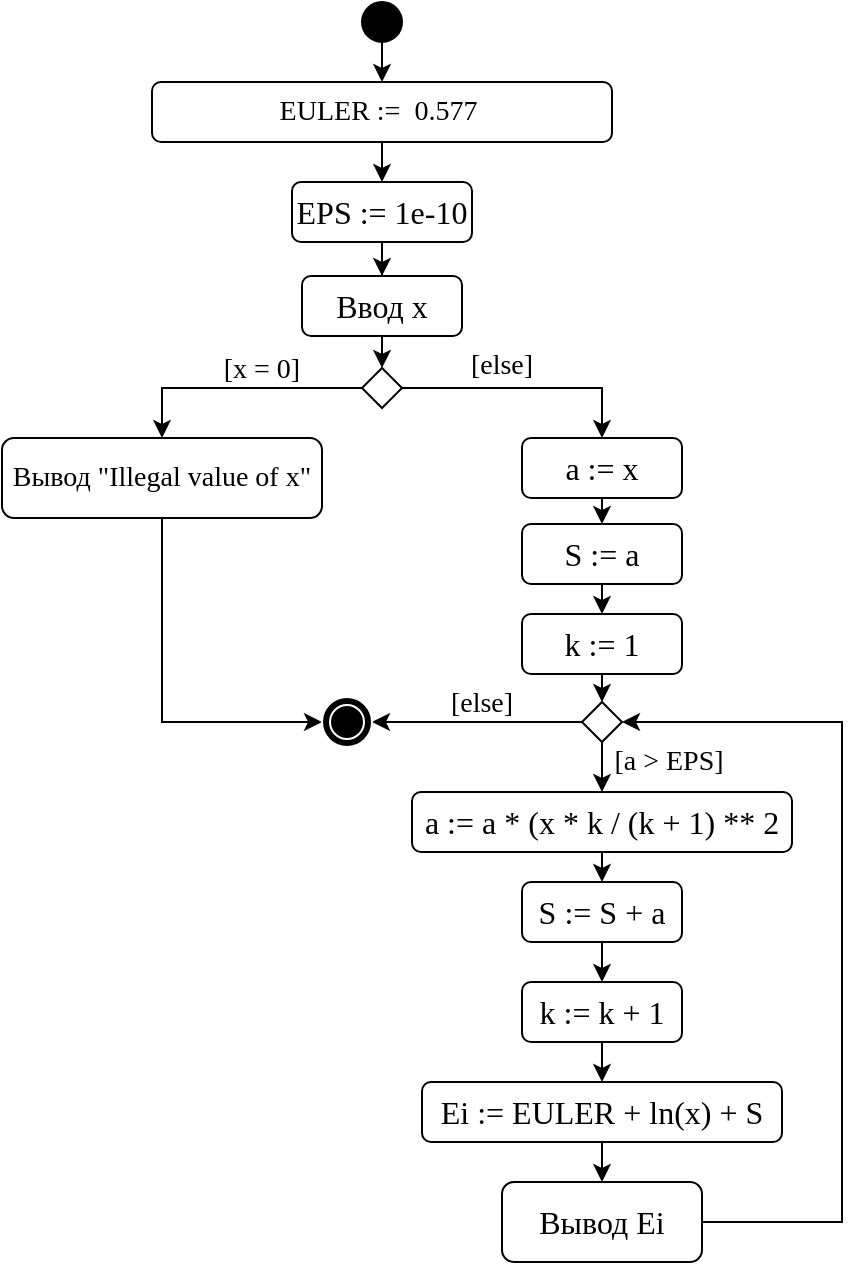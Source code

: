 <mxfile version="22.1.3" type="device">
  <diagram name="Страница — 1" id="kGS5p52gltEQwVSdvfng">
    <mxGraphModel dx="1185" dy="658" grid="1" gridSize="10" guides="1" tooltips="1" connect="1" arrows="1" fold="1" page="1" pageScale="1" pageWidth="827" pageHeight="1169" math="0" shadow="0">
      <root>
        <mxCell id="0" />
        <mxCell id="1" parent="0" />
        <mxCell id="73d8M0AsHRJj5ya_0dzr-1" style="edgeStyle=orthogonalEdgeStyle;rounded=0;orthogonalLoop=1;jettySize=auto;html=1;exitX=0.5;exitY=1;exitDx=0;exitDy=0;entryX=0.5;entryY=0;entryDx=0;entryDy=0;" edge="1" parent="1" source="73d8M0AsHRJj5ya_0dzr-2" target="73d8M0AsHRJj5ya_0dzr-4">
          <mxGeometry relative="1" as="geometry" />
        </mxCell>
        <mxCell id="73d8M0AsHRJj5ya_0dzr-2" value="" style="ellipse;whiteSpace=wrap;html=1;aspect=fixed;fillColor=#000000;" vertex="1" parent="1">
          <mxGeometry x="390" y="190" width="20" height="20" as="geometry" />
        </mxCell>
        <mxCell id="73d8M0AsHRJj5ya_0dzr-9" style="edgeStyle=orthogonalEdgeStyle;rounded=0;orthogonalLoop=1;jettySize=auto;html=1;exitX=0.5;exitY=1;exitDx=0;exitDy=0;entryX=0.5;entryY=0;entryDx=0;entryDy=0;" edge="1" parent="1" source="73d8M0AsHRJj5ya_0dzr-4" target="73d8M0AsHRJj5ya_0dzr-7">
          <mxGeometry relative="1" as="geometry" />
        </mxCell>
        <mxCell id="73d8M0AsHRJj5ya_0dzr-4" value="&lt;font style=&quot;font-size: 14px;&quot; face=&quot;Times New Roman&quot;&gt;&lt;span style=&quot;&quot;&gt;EULER :=&amp;nbsp;&lt;/span&gt; 0.577&amp;nbsp;&lt;/font&gt;" style="rounded=1;whiteSpace=wrap;html=1;" vertex="1" parent="1">
          <mxGeometry x="285" y="230" width="230" height="30" as="geometry" />
        </mxCell>
        <mxCell id="73d8M0AsHRJj5ya_0dzr-18" style="edgeStyle=orthogonalEdgeStyle;rounded=0;orthogonalLoop=1;jettySize=auto;html=1;exitX=0;exitY=0.5;exitDx=0;exitDy=0;entryX=0.5;entryY=0;entryDx=0;entryDy=0;" edge="1" parent="1" source="73d8M0AsHRJj5ya_0dzr-5" target="73d8M0AsHRJj5ya_0dzr-14">
          <mxGeometry relative="1" as="geometry" />
        </mxCell>
        <mxCell id="73d8M0AsHRJj5ya_0dzr-19" value="" style="edgeStyle=orthogonalEdgeStyle;rounded=0;orthogonalLoop=1;jettySize=auto;html=1;" edge="1" parent="1" source="73d8M0AsHRJj5ya_0dzr-5" target="73d8M0AsHRJj5ya_0dzr-15">
          <mxGeometry relative="1" as="geometry" />
        </mxCell>
        <mxCell id="73d8M0AsHRJj5ya_0dzr-5" value="" style="rhombus;whiteSpace=wrap;html=1;" vertex="1" parent="1">
          <mxGeometry x="390" y="373" width="20" height="20" as="geometry" />
        </mxCell>
        <mxCell id="73d8M0AsHRJj5ya_0dzr-12" style="edgeStyle=orthogonalEdgeStyle;rounded=0;orthogonalLoop=1;jettySize=auto;html=1;exitX=0.5;exitY=1;exitDx=0;exitDy=0;" edge="1" parent="1" source="73d8M0AsHRJj5ya_0dzr-7" target="73d8M0AsHRJj5ya_0dzr-11">
          <mxGeometry relative="1" as="geometry" />
        </mxCell>
        <mxCell id="73d8M0AsHRJj5ya_0dzr-7" value="&lt;font face=&quot;Times New Roman&quot;&gt;&lt;span style=&quot;font-size: 16px;&quot;&gt;EPS := 1e-10&lt;/span&gt;&lt;/font&gt;" style="rounded=1;whiteSpace=wrap;html=1;" vertex="1" parent="1">
          <mxGeometry x="355" y="280" width="90" height="30" as="geometry" />
        </mxCell>
        <mxCell id="73d8M0AsHRJj5ya_0dzr-13" style="edgeStyle=orthogonalEdgeStyle;rounded=0;orthogonalLoop=1;jettySize=auto;html=1;exitX=0.5;exitY=1;exitDx=0;exitDy=0;entryX=0.5;entryY=0;entryDx=0;entryDy=0;" edge="1" parent="1" source="73d8M0AsHRJj5ya_0dzr-11" target="73d8M0AsHRJj5ya_0dzr-5">
          <mxGeometry relative="1" as="geometry" />
        </mxCell>
        <mxCell id="73d8M0AsHRJj5ya_0dzr-11" value="&lt;font style=&quot;font-size: 16px;&quot; face=&quot;Times New Roman&quot;&gt;Ввод x&lt;/font&gt;" style="rounded=1;whiteSpace=wrap;html=1;" vertex="1" parent="1">
          <mxGeometry x="360" y="327" width="80" height="30" as="geometry" />
        </mxCell>
        <mxCell id="73d8M0AsHRJj5ya_0dzr-42" style="edgeStyle=orthogonalEdgeStyle;rounded=0;orthogonalLoop=1;jettySize=auto;html=1;exitX=0.5;exitY=1;exitDx=0;exitDy=0;entryX=0.5;entryY=1;entryDx=0;entryDy=0;" edge="1" parent="1" source="73d8M0AsHRJj5ya_0dzr-14" target="73d8M0AsHRJj5ya_0dzr-30">
          <mxGeometry relative="1" as="geometry" />
        </mxCell>
        <mxCell id="73d8M0AsHRJj5ya_0dzr-14" value="&lt;font style=&quot;font-size: 14px;&quot; face=&quot;Times New Roman&quot;&gt;&lt;font style=&quot;font-size: 14px;&quot;&gt;Вывод &quot;&lt;/font&gt;Illegal value of x&lt;font style=&quot;font-size: 14px;&quot;&gt;&quot;&lt;/font&gt;&lt;/font&gt;" style="rounded=1;whiteSpace=wrap;html=1;" vertex="1" parent="1">
          <mxGeometry x="210" y="408" width="160" height="40" as="geometry" />
        </mxCell>
        <mxCell id="73d8M0AsHRJj5ya_0dzr-20" style="edgeStyle=orthogonalEdgeStyle;rounded=0;orthogonalLoop=1;jettySize=auto;html=1;exitX=0.5;exitY=1;exitDx=0;exitDy=0;entryX=0.5;entryY=0;entryDx=0;entryDy=0;" edge="1" parent="1" source="73d8M0AsHRJj5ya_0dzr-15" target="73d8M0AsHRJj5ya_0dzr-16">
          <mxGeometry relative="1" as="geometry" />
        </mxCell>
        <mxCell id="73d8M0AsHRJj5ya_0dzr-15" value="&lt;font face=&quot;Times New Roman&quot;&gt;&lt;span style=&quot;font-size: 16px;&quot;&gt;a := x&lt;/span&gt;&lt;/font&gt;" style="rounded=1;whiteSpace=wrap;html=1;" vertex="1" parent="1">
          <mxGeometry x="470" y="408" width="80" height="30" as="geometry" />
        </mxCell>
        <mxCell id="73d8M0AsHRJj5ya_0dzr-21" style="edgeStyle=orthogonalEdgeStyle;rounded=0;orthogonalLoop=1;jettySize=auto;html=1;exitX=0.5;exitY=1;exitDx=0;exitDy=0;entryX=0.5;entryY=0;entryDx=0;entryDy=0;" edge="1" parent="1" source="73d8M0AsHRJj5ya_0dzr-16" target="73d8M0AsHRJj5ya_0dzr-17">
          <mxGeometry relative="1" as="geometry" />
        </mxCell>
        <mxCell id="73d8M0AsHRJj5ya_0dzr-16" value="&lt;font face=&quot;Times New Roman&quot;&gt;&lt;span style=&quot;font-size: 16px;&quot;&gt;S := a&lt;/span&gt;&lt;/font&gt;" style="rounded=1;whiteSpace=wrap;html=1;" vertex="1" parent="1">
          <mxGeometry x="470" y="451" width="80" height="30" as="geometry" />
        </mxCell>
        <mxCell id="73d8M0AsHRJj5ya_0dzr-32" style="edgeStyle=orthogonalEdgeStyle;rounded=0;orthogonalLoop=1;jettySize=auto;html=1;exitX=0.5;exitY=1;exitDx=0;exitDy=0;entryX=0.5;entryY=0;entryDx=0;entryDy=0;" edge="1" parent="1" source="73d8M0AsHRJj5ya_0dzr-17" target="73d8M0AsHRJj5ya_0dzr-22">
          <mxGeometry relative="1" as="geometry" />
        </mxCell>
        <mxCell id="73d8M0AsHRJj5ya_0dzr-17" value="&lt;font face=&quot;Times New Roman&quot;&gt;&lt;span style=&quot;font-size: 16px;&quot;&gt;k := 1&lt;/span&gt;&lt;/font&gt;" style="rounded=1;whiteSpace=wrap;html=1;" vertex="1" parent="1">
          <mxGeometry x="470" y="496" width="80" height="30" as="geometry" />
        </mxCell>
        <mxCell id="73d8M0AsHRJj5ya_0dzr-43" style="edgeStyle=orthogonalEdgeStyle;rounded=0;orthogonalLoop=1;jettySize=auto;html=1;exitX=0;exitY=0.5;exitDx=0;exitDy=0;entryX=0.5;entryY=0;entryDx=0;entryDy=0;" edge="1" parent="1" source="73d8M0AsHRJj5ya_0dzr-22" target="73d8M0AsHRJj5ya_0dzr-30">
          <mxGeometry relative="1" as="geometry" />
        </mxCell>
        <mxCell id="73d8M0AsHRJj5ya_0dzr-22" value="" style="rhombus;whiteSpace=wrap;html=1;" vertex="1" parent="1">
          <mxGeometry x="500" y="540" width="20" height="20" as="geometry" />
        </mxCell>
        <mxCell id="73d8M0AsHRJj5ya_0dzr-34" style="edgeStyle=orthogonalEdgeStyle;rounded=0;orthogonalLoop=1;jettySize=auto;html=1;exitX=0.5;exitY=1;exitDx=0;exitDy=0;entryX=0.5;entryY=0;entryDx=0;entryDy=0;" edge="1" parent="1" source="73d8M0AsHRJj5ya_0dzr-23" target="73d8M0AsHRJj5ya_0dzr-24">
          <mxGeometry relative="1" as="geometry" />
        </mxCell>
        <mxCell id="73d8M0AsHRJj5ya_0dzr-23" value="&lt;font face=&quot;Times New Roman&quot;&gt;&lt;span style=&quot;font-size: 16px;&quot;&gt;a := a * (x * k / (k + 1) ** 2&lt;/span&gt;&lt;/font&gt;" style="rounded=1;whiteSpace=wrap;html=1;" vertex="1" parent="1">
          <mxGeometry x="415" y="585" width="190" height="30" as="geometry" />
        </mxCell>
        <mxCell id="73d8M0AsHRJj5ya_0dzr-35" style="edgeStyle=orthogonalEdgeStyle;rounded=0;orthogonalLoop=1;jettySize=auto;html=1;exitX=0.5;exitY=1;exitDx=0;exitDy=0;entryX=0.5;entryY=0;entryDx=0;entryDy=0;" edge="1" parent="1" source="73d8M0AsHRJj5ya_0dzr-24" target="73d8M0AsHRJj5ya_0dzr-25">
          <mxGeometry relative="1" as="geometry" />
        </mxCell>
        <mxCell id="73d8M0AsHRJj5ya_0dzr-24" value="&lt;font face=&quot;Times New Roman&quot;&gt;&lt;span style=&quot;font-size: 16px;&quot;&gt;S := S + a&lt;/span&gt;&lt;/font&gt;" style="rounded=1;whiteSpace=wrap;html=1;" vertex="1" parent="1">
          <mxGeometry x="470" y="630" width="80" height="30" as="geometry" />
        </mxCell>
        <mxCell id="73d8M0AsHRJj5ya_0dzr-36" style="edgeStyle=orthogonalEdgeStyle;rounded=0;orthogonalLoop=1;jettySize=auto;html=1;exitX=0.5;exitY=1;exitDx=0;exitDy=0;entryX=0.5;entryY=0;entryDx=0;entryDy=0;" edge="1" parent="1" source="73d8M0AsHRJj5ya_0dzr-25" target="73d8M0AsHRJj5ya_0dzr-28">
          <mxGeometry relative="1" as="geometry" />
        </mxCell>
        <mxCell id="73d8M0AsHRJj5ya_0dzr-25" value="&lt;font face=&quot;Times New Roman&quot;&gt;&lt;span style=&quot;font-size: 16px;&quot;&gt;k := k + 1&lt;/span&gt;&lt;/font&gt;" style="rounded=1;whiteSpace=wrap;html=1;" vertex="1" parent="1">
          <mxGeometry x="470" y="680" width="80" height="30" as="geometry" />
        </mxCell>
        <mxCell id="73d8M0AsHRJj5ya_0dzr-39" style="edgeStyle=orthogonalEdgeStyle;rounded=0;orthogonalLoop=1;jettySize=auto;html=1;exitX=1;exitY=0.5;exitDx=0;exitDy=0;entryX=1;entryY=0.5;entryDx=0;entryDy=0;" edge="1" parent="1" source="73d8M0AsHRJj5ya_0dzr-26" target="73d8M0AsHRJj5ya_0dzr-22">
          <mxGeometry relative="1" as="geometry">
            <Array as="points">
              <mxPoint x="630" y="800" />
              <mxPoint x="630" y="550" />
            </Array>
          </mxGeometry>
        </mxCell>
        <mxCell id="73d8M0AsHRJj5ya_0dzr-26" value="&lt;font style=&quot;font-size: 16px;&quot; face=&quot;Times New Roman&quot;&gt;Вывод Ei&lt;/font&gt;" style="rounded=1;whiteSpace=wrap;html=1;" vertex="1" parent="1">
          <mxGeometry x="460" y="780" width="100" height="40" as="geometry" />
        </mxCell>
        <mxCell id="73d8M0AsHRJj5ya_0dzr-37" style="edgeStyle=orthogonalEdgeStyle;rounded=0;orthogonalLoop=1;jettySize=auto;html=1;exitX=0.5;exitY=1;exitDx=0;exitDy=0;entryX=0.5;entryY=0;entryDx=0;entryDy=0;" edge="1" parent="1" source="73d8M0AsHRJj5ya_0dzr-28" target="73d8M0AsHRJj5ya_0dzr-26">
          <mxGeometry relative="1" as="geometry" />
        </mxCell>
        <mxCell id="73d8M0AsHRJj5ya_0dzr-28" value="&lt;font face=&quot;Times New Roman&quot;&gt;&lt;span style=&quot;font-size: 16px;&quot;&gt;Ei := EULER + ln(x) + S&lt;/span&gt;&lt;/font&gt;" style="rounded=1;whiteSpace=wrap;html=1;" vertex="1" parent="1">
          <mxGeometry x="420" y="730" width="180" height="30" as="geometry" />
        </mxCell>
        <mxCell id="73d8M0AsHRJj5ya_0dzr-30" value="" style="ellipse;shape=doubleEllipse;whiteSpace=wrap;html=1;aspect=fixed;fillColor=#000000;strokeColor=#ffffff;direction=south;" vertex="1" parent="1">
          <mxGeometry x="370" y="537.5" width="25" height="25" as="geometry" />
        </mxCell>
        <mxCell id="73d8M0AsHRJj5ya_0dzr-33" style="edgeStyle=orthogonalEdgeStyle;rounded=0;orthogonalLoop=1;jettySize=auto;html=1;exitX=0.5;exitY=1;exitDx=0;exitDy=0;entryX=0.5;entryY=0;entryDx=0;entryDy=0;" edge="1" parent="1" source="73d8M0AsHRJj5ya_0dzr-22" target="73d8M0AsHRJj5ya_0dzr-23">
          <mxGeometry relative="1" as="geometry" />
        </mxCell>
        <mxCell id="73d8M0AsHRJj5ya_0dzr-44" value="&lt;font style=&quot;font-size: 14px;&quot; face=&quot;Times New Roman&quot;&gt;[x = 0]&lt;/font&gt;" style="text;html=1;strokeColor=none;fillColor=none;align=center;verticalAlign=middle;whiteSpace=wrap;rounded=0;" vertex="1" parent="1">
          <mxGeometry x="310" y="359" width="60" height="30" as="geometry" />
        </mxCell>
        <mxCell id="73d8M0AsHRJj5ya_0dzr-45" value="&lt;font style=&quot;font-size: 14px;&quot; face=&quot;Times New Roman&quot;&gt;[else]&lt;/font&gt;" style="text;html=1;strokeColor=none;fillColor=none;align=center;verticalAlign=middle;whiteSpace=wrap;rounded=0;" vertex="1" parent="1">
          <mxGeometry x="430" y="357" width="60" height="30" as="geometry" />
        </mxCell>
        <mxCell id="73d8M0AsHRJj5ya_0dzr-46" value="&lt;font style=&quot;font-size: 14px;&quot; face=&quot;Times New Roman&quot;&gt;[else]&lt;/font&gt;" style="text;html=1;strokeColor=none;fillColor=none;align=center;verticalAlign=middle;whiteSpace=wrap;rounded=0;" vertex="1" parent="1">
          <mxGeometry x="420" y="526" width="60" height="30" as="geometry" />
        </mxCell>
        <mxCell id="73d8M0AsHRJj5ya_0dzr-47" value="&lt;font style=&quot;font-size: 14px;&quot; face=&quot;Times New Roman&quot;&gt;[a &amp;gt; EPS]&lt;/font&gt;" style="text;html=1;strokeColor=none;fillColor=none;align=center;verticalAlign=middle;whiteSpace=wrap;rounded=0;" vertex="1" parent="1">
          <mxGeometry x="507" y="555" width="73" height="30" as="geometry" />
        </mxCell>
      </root>
    </mxGraphModel>
  </diagram>
</mxfile>
